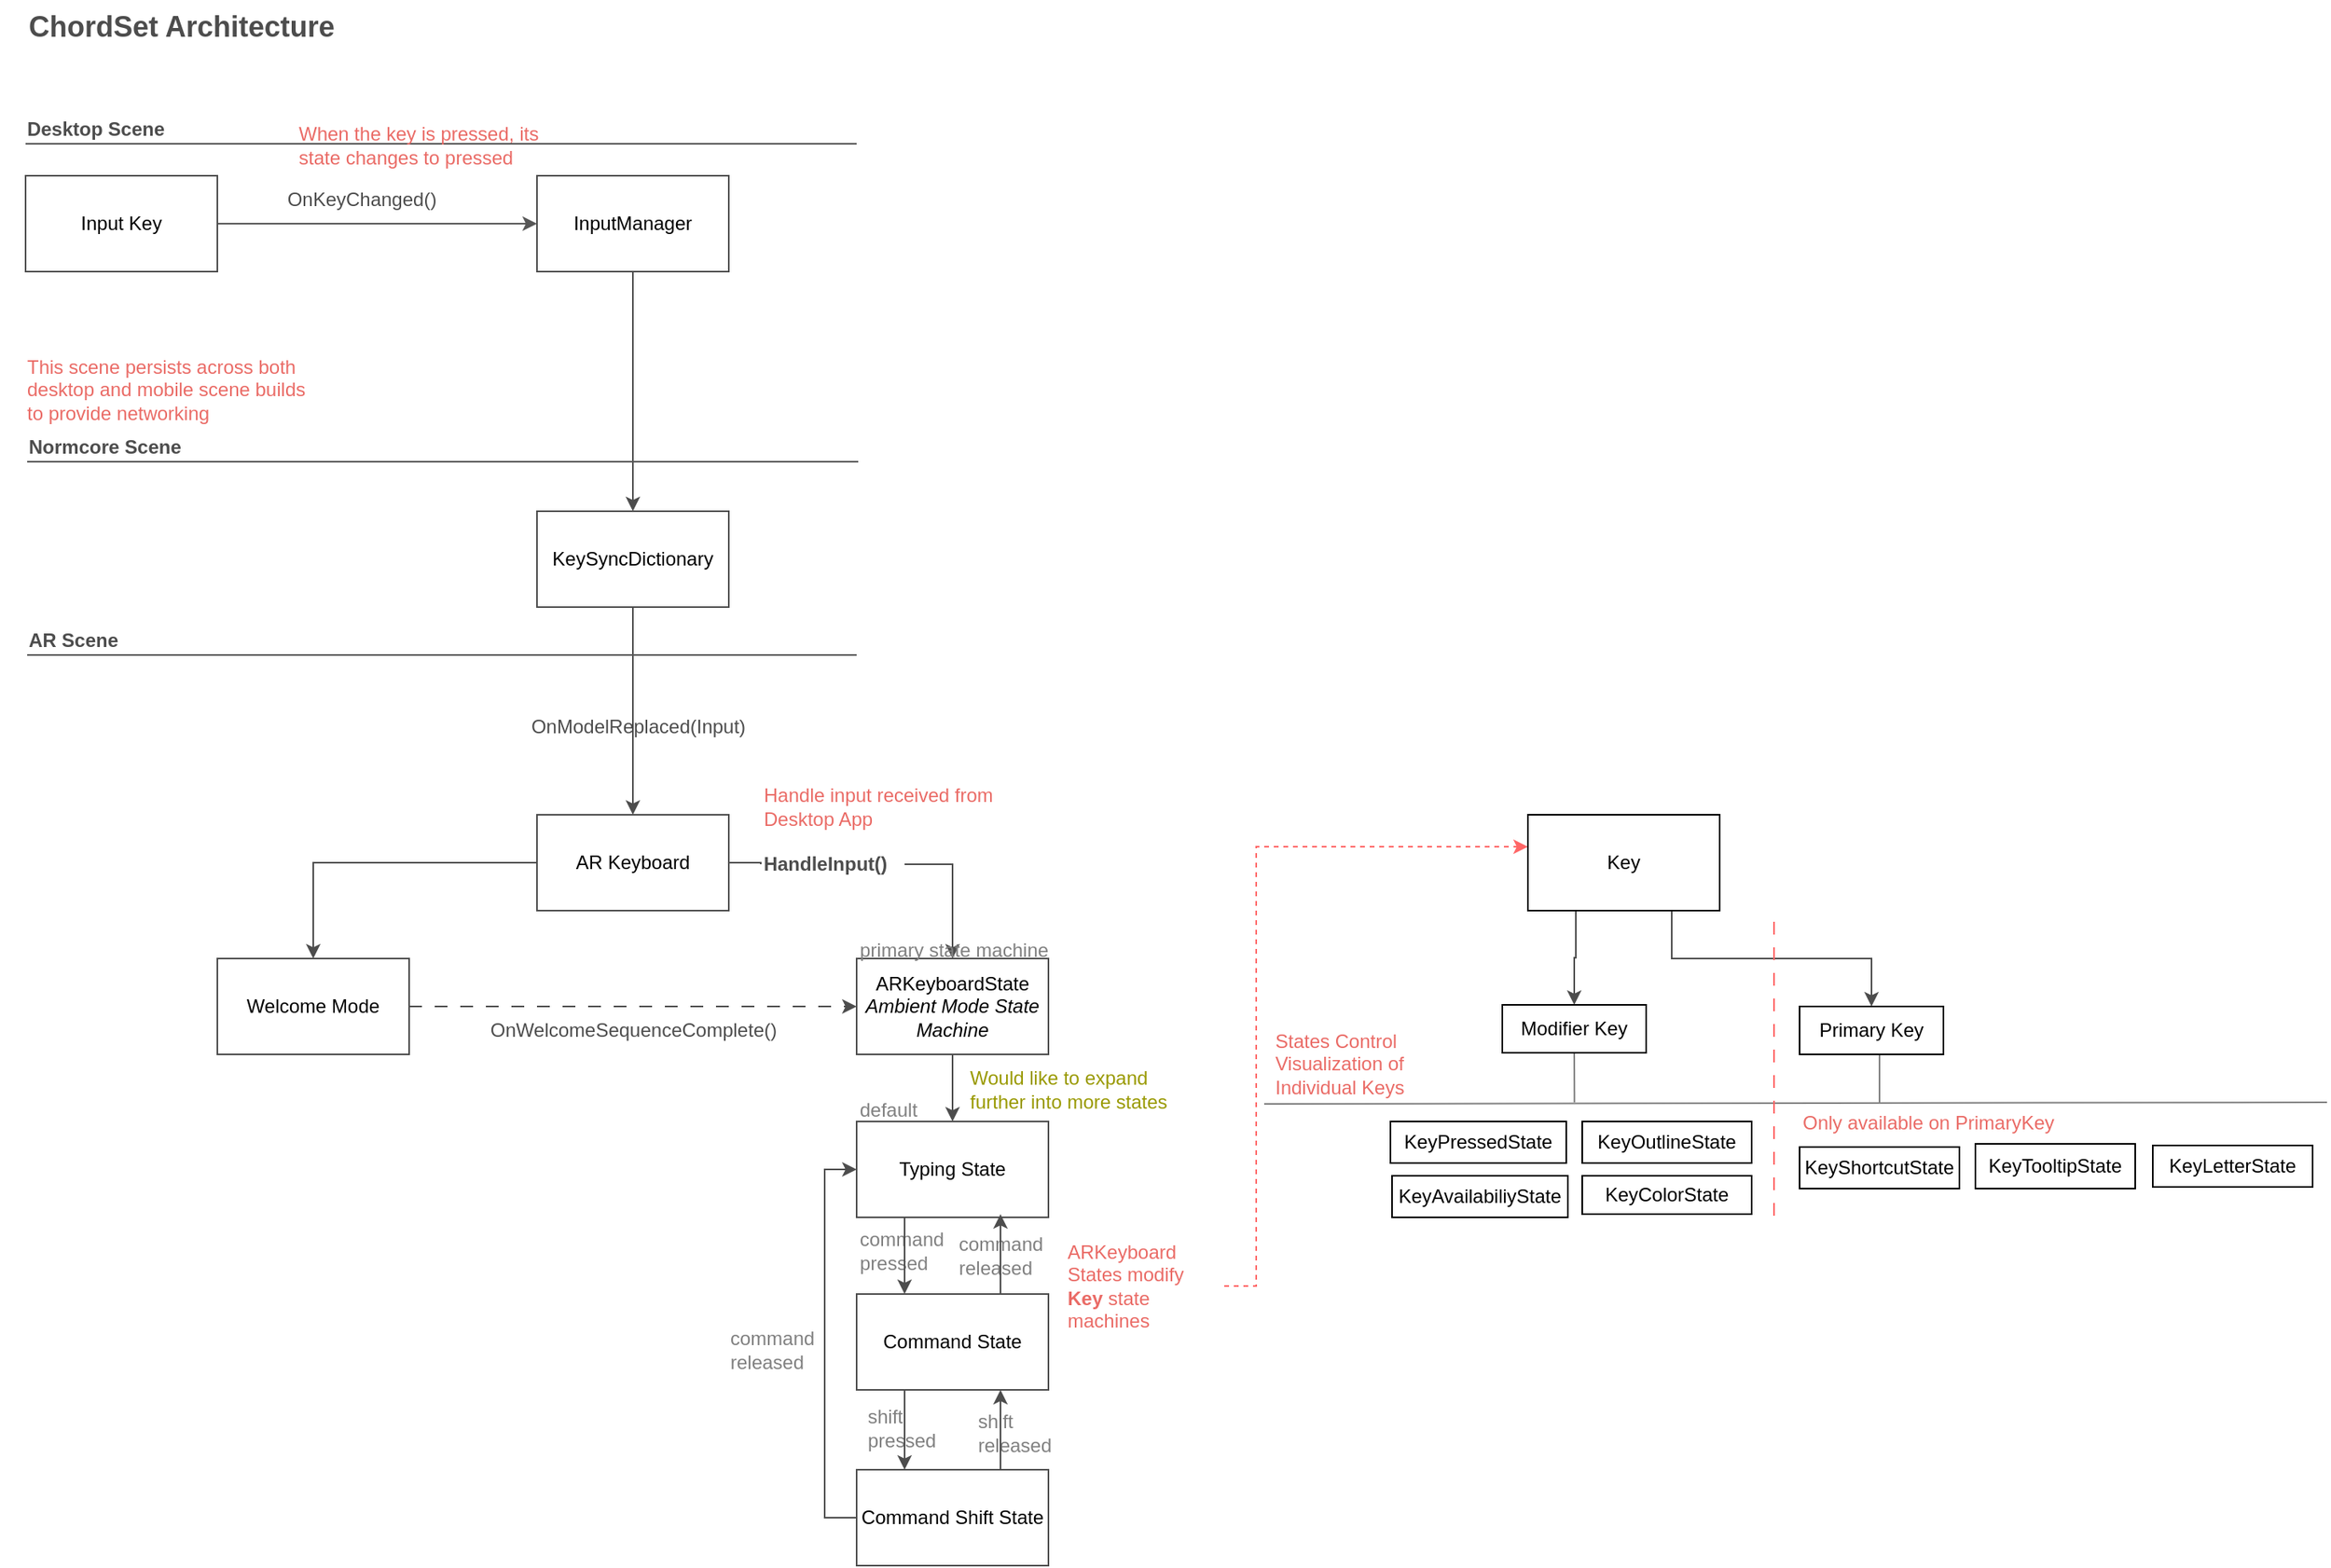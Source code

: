 <mxfile version="20.8.1" type="device"><diagram id="L2lUpTb5MCFzNWQH5ZVr" name="Page-1"><mxGraphModel dx="1191" dy="788" grid="1" gridSize="10" guides="1" tooltips="1" connect="1" arrows="1" fold="1" page="1" pageScale="1" pageWidth="1600" pageHeight="1200" math="0" shadow="0"><root><mxCell id="0"/><mxCell id="1" parent="0"/><mxCell id="rdx0MXEZDFCDCt4EpPsU-5" style="edgeStyle=orthogonalEdgeStyle;rounded=0;orthogonalLoop=1;jettySize=auto;html=1;exitX=1;exitY=0.5;exitDx=0;exitDy=0;strokeColor=#575757;fontColor=#4D4D4D;entryX=0;entryY=0.5;entryDx=0;entryDy=0;" edge="1" parent="1" source="rdx0MXEZDFCDCt4EpPsU-1" target="rdx0MXEZDFCDCt4EpPsU-7"><mxGeometry relative="1" as="geometry"><mxPoint x="510" y="410" as="targetPoint"/></mxGeometry></mxCell><mxCell id="rdx0MXEZDFCDCt4EpPsU-1" value="Input Key" style="rounded=0;whiteSpace=wrap;html=1;strokeColor=#4D4D4D;" vertex="1" parent="1"><mxGeometry x="240" y="380" width="120" height="60" as="geometry"/></mxCell><mxCell id="rdx0MXEZDFCDCt4EpPsU-2" value="&lt;b style=&quot;&quot;&gt;&lt;font color=&quot;#4d4d4d&quot; style=&quot;font-size: 18px;&quot;&gt;ChordSet Architecture&lt;/font&gt;&lt;/b&gt;" style="text;html=1;strokeColor=none;fillColor=none;align=left;verticalAlign=middle;whiteSpace=wrap;rounded=0;fontSize=24;" vertex="1" parent="1"><mxGeometry x="240" y="270" width="310" height="30" as="geometry"/></mxCell><mxCell id="rdx0MXEZDFCDCt4EpPsU-3" value="&lt;font color=&quot;#4d4d4d&quot;&gt;Desktop Scene&lt;/font&gt;" style="text;html=1;strokeColor=none;fillColor=none;align=center;verticalAlign=middle;whiteSpace=wrap;rounded=0;fontStyle=1" vertex="1" parent="1"><mxGeometry x="224" y="336" width="120" height="30" as="geometry"/></mxCell><mxCell id="rdx0MXEZDFCDCt4EpPsU-4" value="" style="endArrow=none;html=1;rounded=0;strokeColor=#575757;" edge="1" parent="1"><mxGeometry width="50" height="50" relative="1" as="geometry"><mxPoint x="240" y="360" as="sourcePoint"/><mxPoint x="760" y="360" as="targetPoint"/></mxGeometry></mxCell><mxCell id="rdx0MXEZDFCDCt4EpPsU-6" value="OnKeyChanged()" style="text;html=1;align=center;verticalAlign=middle;resizable=0;points=[];autosize=1;strokeColor=none;fillColor=none;fontColor=#4D4D4D;" vertex="1" parent="1"><mxGeometry x="390" y="380" width="120" height="30" as="geometry"/></mxCell><mxCell id="rdx0MXEZDFCDCt4EpPsU-18" style="edgeStyle=orthogonalEdgeStyle;rounded=0;orthogonalLoop=1;jettySize=auto;html=1;exitX=0.5;exitY=1;exitDx=0;exitDy=0;strokeColor=#4D4D4D;fontColor=#EA6B66;startArrow=none;startFill=0;endArrow=classic;endFill=1;entryX=0.5;entryY=0;entryDx=0;entryDy=0;" edge="1" parent="1" source="rdx0MXEZDFCDCt4EpPsU-7" target="rdx0MXEZDFCDCt4EpPsU-22"><mxGeometry relative="1" as="geometry"><mxPoint x="620" y="580" as="targetPoint"/></mxGeometry></mxCell><mxCell id="rdx0MXEZDFCDCt4EpPsU-7" value="InputManager" style="rounded=0;whiteSpace=wrap;html=1;strokeColor=#4D4D4D;" vertex="1" parent="1"><mxGeometry x="560" y="380" width="120" height="60" as="geometry"/></mxCell><mxCell id="rdx0MXEZDFCDCt4EpPsU-8" value="When the key is pressed, its state changes to pressed" style="text;html=1;strokeColor=none;fillColor=none;align=left;verticalAlign=middle;whiteSpace=wrap;rounded=0;fontColor=#EA6B66;" vertex="1" parent="1"><mxGeometry x="409" y="346" width="180" height="30" as="geometry"/></mxCell><mxCell id="rdx0MXEZDFCDCt4EpPsU-19" value="&lt;font color=&quot;#4d4d4d&quot;&gt;Normcore Scene&lt;/font&gt;" style="text;html=1;strokeColor=none;fillColor=none;align=left;verticalAlign=middle;whiteSpace=wrap;rounded=0;fontStyle=1" vertex="1" parent="1"><mxGeometry x="240" y="535" width="109" height="30" as="geometry"/></mxCell><mxCell id="rdx0MXEZDFCDCt4EpPsU-20" value="" style="endArrow=none;html=1;rounded=0;strokeColor=#575757;" edge="1" parent="1"><mxGeometry width="50" height="50" relative="1" as="geometry"><mxPoint x="241" y="559" as="sourcePoint"/><mxPoint x="761" y="559" as="targetPoint"/></mxGeometry></mxCell><mxCell id="rdx0MXEZDFCDCt4EpPsU-21" value="This scene persists across both desktop and mobile scene builds to provide networking" style="text;html=1;strokeColor=none;fillColor=none;align=left;verticalAlign=middle;whiteSpace=wrap;rounded=0;fontColor=#EA6B66;" vertex="1" parent="1"><mxGeometry x="239" y="499" width="180" height="30" as="geometry"/></mxCell><mxCell id="rdx0MXEZDFCDCt4EpPsU-27" style="edgeStyle=orthogonalEdgeStyle;rounded=0;orthogonalLoop=1;jettySize=auto;html=1;exitX=0.5;exitY=1;exitDx=0;exitDy=0;strokeColor=#4D4D4D;fontSize=18;fontColor=#4D4D4D;startArrow=none;startFill=0;endArrow=classic;endFill=1;entryX=0.5;entryY=0;entryDx=0;entryDy=0;" edge="1" parent="1" source="rdx0MXEZDFCDCt4EpPsU-22" target="rdx0MXEZDFCDCt4EpPsU-29"><mxGeometry relative="1" as="geometry"><mxPoint x="620.0" y="790" as="targetPoint"/></mxGeometry></mxCell><mxCell id="rdx0MXEZDFCDCt4EpPsU-22" value="KeySyncDictionary" style="rounded=0;whiteSpace=wrap;html=1;strokeColor=#4D4D4D;" vertex="1" parent="1"><mxGeometry x="560" y="590" width="120" height="60" as="geometry"/></mxCell><mxCell id="rdx0MXEZDFCDCt4EpPsU-24" value="" style="endArrow=none;html=1;rounded=0;strokeColor=#575757;" edge="1" parent="1"><mxGeometry width="50" height="50" relative="1" as="geometry"><mxPoint x="241.0" y="680" as="sourcePoint"/><mxPoint x="760" y="680" as="targetPoint"/></mxGeometry></mxCell><mxCell id="rdx0MXEZDFCDCt4EpPsU-25" value="&lt;font color=&quot;#4d4d4d&quot;&gt;AR Scene&lt;/font&gt;" style="text;html=1;strokeColor=none;fillColor=none;align=left;verticalAlign=middle;whiteSpace=wrap;rounded=0;fontStyle=1" vertex="1" parent="1"><mxGeometry x="240" y="656" width="109" height="30" as="geometry"/></mxCell><mxCell id="rdx0MXEZDFCDCt4EpPsU-28" value="OnModelReplaced(Input)" style="text;html=1;align=center;verticalAlign=middle;resizable=0;points=[];autosize=1;strokeColor=none;fillColor=none;fontColor=#4D4D4D;rotation=0;" vertex="1" parent="1"><mxGeometry x="543" y="710" width="160" height="30" as="geometry"/></mxCell><mxCell id="rdx0MXEZDFCDCt4EpPsU-32" style="edgeStyle=orthogonalEdgeStyle;rounded=0;orthogonalLoop=1;jettySize=auto;html=1;exitX=0;exitY=0.5;exitDx=0;exitDy=0;strokeColor=#4D4D4D;fontSize=18;fontColor=#4D4D4D;startArrow=none;startFill=0;endArrow=classic;endFill=1;" edge="1" parent="1" source="rdx0MXEZDFCDCt4EpPsU-29" target="rdx0MXEZDFCDCt4EpPsU-30"><mxGeometry relative="1" as="geometry"/></mxCell><mxCell id="rdx0MXEZDFCDCt4EpPsU-37" style="edgeStyle=orthogonalEdgeStyle;rounded=0;orthogonalLoop=1;jettySize=auto;html=1;exitX=1;exitY=0.5;exitDx=0;exitDy=0;strokeColor=#4D4D4D;fontSize=18;fontColor=#4D4D4D;startArrow=none;startFill=0;endArrow=classic;endFill=1;" edge="1" parent="1" source="rdx0MXEZDFCDCt4EpPsU-41" target="rdx0MXEZDFCDCt4EpPsU-38"><mxGeometry relative="1" as="geometry"><mxPoint x="820" y="860" as="targetPoint"/></mxGeometry></mxCell><mxCell id="rdx0MXEZDFCDCt4EpPsU-29" value="AR Keyboard" style="rounded=0;whiteSpace=wrap;html=1;strokeColor=#4D4D4D;" vertex="1" parent="1"><mxGeometry x="560" y="780" width="120" height="60" as="geometry"/></mxCell><mxCell id="rdx0MXEZDFCDCt4EpPsU-34" style="edgeStyle=orthogonalEdgeStyle;rounded=0;orthogonalLoop=1;jettySize=auto;html=1;exitX=1;exitY=0.5;exitDx=0;exitDy=0;strokeColor=#4D4D4D;fontSize=18;fontColor=#4D4D4D;startArrow=none;startFill=0;endArrow=classic;endFill=1;dashed=1;dashPattern=8 8;entryX=0;entryY=0.5;entryDx=0;entryDy=0;" edge="1" parent="1" source="rdx0MXEZDFCDCt4EpPsU-30" target="rdx0MXEZDFCDCt4EpPsU-38"><mxGeometry relative="1" as="geometry"><mxPoint x="740" y="900" as="targetPoint"/></mxGeometry></mxCell><mxCell id="rdx0MXEZDFCDCt4EpPsU-30" value="Welcome Mode" style="rounded=0;whiteSpace=wrap;html=1;strokeColor=#4D4D4D;" vertex="1" parent="1"><mxGeometry x="360" y="870" width="120" height="60" as="geometry"/></mxCell><mxCell id="rdx0MXEZDFCDCt4EpPsU-35" value="OnWelcomeSequenceComplete()" style="text;html=1;align=center;verticalAlign=middle;resizable=0;points=[];autosize=1;strokeColor=none;fillColor=none;fontColor=#4D4D4D;rotation=0;" vertex="1" parent="1"><mxGeometry x="520" y="900" width="200" height="30" as="geometry"/></mxCell><mxCell id="rdx0MXEZDFCDCt4EpPsU-43" value="" style="edgeStyle=orthogonalEdgeStyle;rounded=0;orthogonalLoop=1;jettySize=auto;html=1;exitX=1;exitY=0.5;exitDx=0;exitDy=0;strokeColor=#4D4D4D;fontSize=18;fontColor=#4D4D4D;startArrow=none;startFill=0;endArrow=none;endFill=1;" edge="1" parent="1" source="rdx0MXEZDFCDCt4EpPsU-29" target="rdx0MXEZDFCDCt4EpPsU-41"><mxGeometry relative="1" as="geometry"><mxPoint x="810.0" y="870" as="targetPoint"/><mxPoint x="680.0" y="810" as="sourcePoint"/></mxGeometry></mxCell><mxCell id="rdx0MXEZDFCDCt4EpPsU-41" value="&lt;b&gt;HandleInput()&lt;/b&gt;" style="text;html=1;align=center;verticalAlign=middle;resizable=0;points=[];autosize=1;strokeColor=none;fillColor=none;fontColor=#4D4D4D;rotation=0;" vertex="1" parent="1"><mxGeometry x="690" y="796" width="100" height="30" as="geometry"/></mxCell><mxCell id="rdx0MXEZDFCDCt4EpPsU-45" value="Handle input received from Desktop App" style="text;html=1;strokeColor=none;fillColor=none;align=left;verticalAlign=middle;whiteSpace=wrap;rounded=0;fontColor=#EA6B66;" vertex="1" parent="1"><mxGeometry x="700" y="760" width="180" height="30" as="geometry"/></mxCell><mxCell id="rdx0MXEZDFCDCt4EpPsU-49" value="" style="group" vertex="1" connectable="0" parent="1"><mxGeometry x="760" y="960" width="120" height="72" as="geometry"/></mxCell><mxCell id="rdx0MXEZDFCDCt4EpPsU-46" value="Typing State" style="rounded=0;whiteSpace=wrap;html=1;strokeColor=#4D4D4D;fontStyle=0" vertex="1" parent="rdx0MXEZDFCDCt4EpPsU-49"><mxGeometry y="12" width="120" height="60" as="geometry"/></mxCell><mxCell id="rdx0MXEZDFCDCt4EpPsU-47" value="&lt;font color=&quot;#808080&quot;&gt;default&amp;nbsp;&lt;/font&gt;" style="text;html=1;strokeColor=none;fillColor=none;align=left;verticalAlign=middle;whiteSpace=wrap;rounded=0;fontColor=#B3B3B3;" vertex="1" parent="rdx0MXEZDFCDCt4EpPsU-49"><mxGeometry width="60" height="10" as="geometry"/></mxCell><mxCell id="rdx0MXEZDFCDCt4EpPsU-51" value="" style="group" vertex="1" connectable="0" parent="1"><mxGeometry x="760" y="860" width="130" height="70" as="geometry"/></mxCell><mxCell id="rdx0MXEZDFCDCt4EpPsU-38" value="&lt;span style=&quot;font-style: normal;&quot;&gt;ARKeyboardState&lt;br&gt;&lt;/span&gt;Ambient Mode State Machine" style="rounded=0;whiteSpace=wrap;html=1;strokeColor=#4D4D4D;fontStyle=2" vertex="1" parent="rdx0MXEZDFCDCt4EpPsU-51"><mxGeometry y="10" width="120" height="60" as="geometry"/></mxCell><mxCell id="rdx0MXEZDFCDCt4EpPsU-50" value="&lt;font color=&quot;#808080&quot;&gt;primary state machine&lt;/font&gt;" style="text;html=1;strokeColor=none;fillColor=none;align=left;verticalAlign=middle;whiteSpace=wrap;rounded=0;fontColor=#B3B3B3;" vertex="1" parent="rdx0MXEZDFCDCt4EpPsU-51"><mxGeometry width="130" height="10" as="geometry"/></mxCell><mxCell id="rdx0MXEZDFCDCt4EpPsU-70" value="&lt;font color=&quot;#808080&quot;&gt;shift&lt;br&gt;pressed&lt;br&gt;&lt;/font&gt;" style="text;html=1;strokeColor=none;fillColor=none;align=left;verticalAlign=middle;whiteSpace=wrap;rounded=0;fontColor=#B3B3B3;" vertex="1" parent="1"><mxGeometry x="765" y="1164" width="60" as="geometry"/></mxCell><mxCell id="rdx0MXEZDFCDCt4EpPsU-71" value="&lt;font color=&quot;#808080&quot;&gt;shift&lt;br&gt;released&lt;br&gt;&lt;/font&gt;" style="text;html=1;strokeColor=none;fillColor=none;align=left;verticalAlign=middle;whiteSpace=wrap;rounded=0;fontColor=#B3B3B3;" vertex="1" parent="1"><mxGeometry x="834" y="1167" width="60" as="geometry"/></mxCell><mxCell id="rdx0MXEZDFCDCt4EpPsU-101" style="edgeStyle=orthogonalEdgeStyle;rounded=0;orthogonalLoop=1;jettySize=auto;html=1;exitX=0.75;exitY=0;exitDx=0;exitDy=0;entryX=0.75;entryY=1;entryDx=0;entryDy=0;strokeColor=#4D4D4D;fontSize=18;fontColor=#999999;startArrow=none;startFill=0;endArrow=classic;endFill=1;" edge="1" parent="1" source="rdx0MXEZDFCDCt4EpPsU-84" target="rdx0MXEZDFCDCt4EpPsU-96"><mxGeometry relative="1" as="geometry"/></mxCell><mxCell id="rdx0MXEZDFCDCt4EpPsU-106" style="edgeStyle=orthogonalEdgeStyle;rounded=0;orthogonalLoop=1;jettySize=auto;html=1;exitX=0;exitY=0.5;exitDx=0;exitDy=0;entryX=0;entryY=0.5;entryDx=0;entryDy=0;strokeColor=#4D4D4D;fontSize=18;fontColor=#999999;startArrow=none;startFill=0;endArrow=classic;endFill=1;" edge="1" parent="1" source="rdx0MXEZDFCDCt4EpPsU-84" target="rdx0MXEZDFCDCt4EpPsU-46"><mxGeometry relative="1" as="geometry"/></mxCell><mxCell id="rdx0MXEZDFCDCt4EpPsU-84" value="Command Shift State" style="rounded=0;whiteSpace=wrap;html=1;strokeColor=#4D4D4D;" vertex="1" parent="1"><mxGeometry x="760" y="1190" width="120" height="60" as="geometry"/></mxCell><mxCell id="rdx0MXEZDFCDCt4EpPsU-90" value="&lt;font color=&quot;#808080&quot;&gt;command released&lt;/font&gt;" style="text;html=1;strokeColor=none;fillColor=none;align=left;verticalAlign=middle;whiteSpace=wrap;rounded=0;fontColor=#B3B3B3;" vertex="1" parent="1"><mxGeometry x="822" y="1056" width="60" as="geometry"/></mxCell><mxCell id="rdx0MXEZDFCDCt4EpPsU-92" value="&lt;font color=&quot;#808080&quot;&gt;command pressed&lt;/font&gt;" style="text;html=1;strokeColor=none;fillColor=none;align=left;verticalAlign=middle;whiteSpace=wrap;rounded=0;fontColor=#B3B3B3;" vertex="1" parent="1"><mxGeometry x="760" y="1053" width="60" as="geometry"/></mxCell><mxCell id="rdx0MXEZDFCDCt4EpPsU-95" style="edgeStyle=orthogonalEdgeStyle;rounded=0;orthogonalLoop=1;jettySize=auto;html=1;exitX=0.5;exitY=1;exitDx=0;exitDy=0;strokeColor=#4D4D4D;fontSize=18;fontColor=#999999;startArrow=none;startFill=0;endArrow=classic;endFill=1;" edge="1" parent="1" source="rdx0MXEZDFCDCt4EpPsU-38" target="rdx0MXEZDFCDCt4EpPsU-46"><mxGeometry relative="1" as="geometry"/></mxCell><mxCell id="rdx0MXEZDFCDCt4EpPsU-98" style="edgeStyle=orthogonalEdgeStyle;rounded=0;orthogonalLoop=1;jettySize=auto;html=1;exitX=0.75;exitY=0;exitDx=0;exitDy=0;strokeColor=#4D4D4D;fontSize=18;fontColor=#999999;startArrow=none;startFill=0;endArrow=classic;endFill=1;" edge="1" parent="1" source="rdx0MXEZDFCDCt4EpPsU-96"><mxGeometry relative="1" as="geometry"><mxPoint x="850" y="1030" as="targetPoint"/></mxGeometry></mxCell><mxCell id="rdx0MXEZDFCDCt4EpPsU-100" style="edgeStyle=orthogonalEdgeStyle;rounded=0;orthogonalLoop=1;jettySize=auto;html=1;exitX=0.25;exitY=1;exitDx=0;exitDy=0;entryX=0.25;entryY=0;entryDx=0;entryDy=0;strokeColor=#4D4D4D;fontSize=18;fontColor=#999999;startArrow=none;startFill=0;endArrow=classic;endFill=1;" edge="1" parent="1" source="rdx0MXEZDFCDCt4EpPsU-96" target="rdx0MXEZDFCDCt4EpPsU-84"><mxGeometry relative="1" as="geometry"/></mxCell><mxCell id="rdx0MXEZDFCDCt4EpPsU-96" value="Command State" style="rounded=0;whiteSpace=wrap;html=1;strokeColor=#4D4D4D;" vertex="1" parent="1"><mxGeometry x="760" y="1080" width="120" height="60" as="geometry"/></mxCell><mxCell id="rdx0MXEZDFCDCt4EpPsU-97" style="edgeStyle=orthogonalEdgeStyle;rounded=0;orthogonalLoop=1;jettySize=auto;html=1;exitX=0.25;exitY=1;exitDx=0;exitDy=0;entryX=0.25;entryY=0;entryDx=0;entryDy=0;strokeColor=#4D4D4D;fontSize=18;fontColor=#999999;startArrow=none;startFill=0;endArrow=classic;endFill=1;" edge="1" parent="1" source="rdx0MXEZDFCDCt4EpPsU-46" target="rdx0MXEZDFCDCt4EpPsU-96"><mxGeometry relative="1" as="geometry"/></mxCell><mxCell id="rdx0MXEZDFCDCt4EpPsU-103" value="&lt;font color=&quot;#808080&quot;&gt;command released&lt;/font&gt;" style="text;html=1;strokeColor=none;fillColor=none;align=left;verticalAlign=middle;whiteSpace=wrap;rounded=0;fontColor=#B3B3B3;" vertex="1" parent="1"><mxGeometry x="679" y="1115" width="60" as="geometry"/></mxCell><mxCell id="rdx0MXEZDFCDCt4EpPsU-108" value="&lt;font&gt;Would like to expand further into more states&lt;/font&gt;" style="text;html=1;strokeColor=none;fillColor=none;align=left;verticalAlign=middle;whiteSpace=wrap;rounded=0;fontColor=#999900;" vertex="1" parent="1"><mxGeometry x="829" y="937" width="149" height="30" as="geometry"/></mxCell><mxCell id="rdx0MXEZDFCDCt4EpPsU-115" style="edgeStyle=orthogonalEdgeStyle;rounded=0;orthogonalLoop=1;jettySize=auto;html=1;strokeColor=#FF6666;fontSize=18;fontColor=#FF3333;startArrow=none;startFill=0;endArrow=classic;endFill=1;exitX=1;exitY=0.5;exitDx=0;exitDy=0;dashed=1;" edge="1" parent="1" source="rdx0MXEZDFCDCt4EpPsU-113" target="rdx0MXEZDFCDCt4EpPsU-120"><mxGeometry relative="1" as="geometry"><mxPoint x="1140" y="790" as="targetPoint"/><mxPoint x="1000" y="1075" as="sourcePoint"/><Array as="points"><mxPoint x="1010" y="1075"/><mxPoint x="1010" y="800"/></Array></mxGeometry></mxCell><mxCell id="rdx0MXEZDFCDCt4EpPsU-113" value="ARKeyboard States modify &lt;b&gt;Key &lt;/b&gt;state machines" style="text;html=1;strokeColor=none;fillColor=none;align=left;verticalAlign=middle;whiteSpace=wrap;rounded=0;fontColor=#EA6B66;" vertex="1" parent="1"><mxGeometry x="890" y="1060" width="100" height="30" as="geometry"/></mxCell><mxCell id="rdx0MXEZDFCDCt4EpPsU-125" style="edgeStyle=orthogonalEdgeStyle;rounded=0;orthogonalLoop=1;jettySize=auto;html=1;exitX=0.25;exitY=1;exitDx=0;exitDy=0;strokeColor=#4D4D4D;fontSize=10;fontColor=#FF3333;startArrow=none;startFill=0;endArrow=classic;endFill=1;" edge="1" parent="1" source="rdx0MXEZDFCDCt4EpPsU-120" target="rdx0MXEZDFCDCt4EpPsU-121"><mxGeometry relative="1" as="geometry"/></mxCell><mxCell id="rdx0MXEZDFCDCt4EpPsU-126" style="edgeStyle=orthogonalEdgeStyle;rounded=0;orthogonalLoop=1;jettySize=auto;html=1;exitX=0.75;exitY=1;exitDx=0;exitDy=0;strokeColor=#4D4D4D;fontSize=10;fontColor=#FF3333;startArrow=none;startFill=0;endArrow=classic;endFill=1;" edge="1" parent="1" source="rdx0MXEZDFCDCt4EpPsU-120" target="rdx0MXEZDFCDCt4EpPsU-122"><mxGeometry relative="1" as="geometry"/></mxCell><mxCell id="rdx0MXEZDFCDCt4EpPsU-120" value="Key" style="rounded=0;whiteSpace=wrap;html=1;" vertex="1" parent="1"><mxGeometry x="1180" y="780" width="120" height="60" as="geometry"/></mxCell><mxCell id="rdx0MXEZDFCDCt4EpPsU-141" style="edgeStyle=orthogonalEdgeStyle;rounded=0;orthogonalLoop=1;jettySize=auto;html=1;exitX=0.5;exitY=1;exitDx=0;exitDy=0;strokeColor=#808080;strokeWidth=1;fontSize=10;fontColor=#FF3333;startArrow=none;startFill=0;endArrow=none;endFill=0;" edge="1" parent="1" source="rdx0MXEZDFCDCt4EpPsU-121"><mxGeometry relative="1" as="geometry"><mxPoint x="1209.143" y="960" as="targetPoint"/></mxGeometry></mxCell><mxCell id="rdx0MXEZDFCDCt4EpPsU-121" value="Modifier Key" style="rounded=0;whiteSpace=wrap;html=1;" vertex="1" parent="1"><mxGeometry x="1164" y="899" width="90" height="30" as="geometry"/></mxCell><mxCell id="rdx0MXEZDFCDCt4EpPsU-142" style="edgeStyle=orthogonalEdgeStyle;rounded=0;orthogonalLoop=1;jettySize=auto;html=1;exitX=0.5;exitY=1;exitDx=0;exitDy=0;strokeColor=#808080;strokeWidth=1;fontSize=10;fontColor=#FF3333;startArrow=none;startFill=0;endArrow=none;endFill=0;" edge="1" parent="1"><mxGeometry relative="1" as="geometry"><mxPoint x="1408" y="930" as="sourcePoint"/><mxPoint x="1400" y="960" as="targetPoint"/><Array as="points"><mxPoint x="1400" y="930"/></Array></mxGeometry></mxCell><mxCell id="rdx0MXEZDFCDCt4EpPsU-122" value="Primary Key" style="rounded=0;whiteSpace=wrap;html=1;" vertex="1" parent="1"><mxGeometry x="1350" y="900" width="90" height="30" as="geometry"/></mxCell><mxCell id="rdx0MXEZDFCDCt4EpPsU-128" value="States Control Visualization of Individual Keys" style="text;html=1;strokeColor=none;fillColor=none;align=left;verticalAlign=middle;whiteSpace=wrap;rounded=0;fontColor=#EA6B66;" vertex="1" parent="1"><mxGeometry x="1020" y="921" width="100" height="30" as="geometry"/></mxCell><mxCell id="rdx0MXEZDFCDCt4EpPsU-129" value="KeyColorState" style="rounded=0;whiteSpace=wrap;html=1;" vertex="1" parent="1"><mxGeometry x="1214" y="1006" width="106" height="24" as="geometry"/></mxCell><mxCell id="rdx0MXEZDFCDCt4EpPsU-130" value="KeyAvailabiliyState" style="rounded=0;whiteSpace=wrap;html=1;" vertex="1" parent="1"><mxGeometry x="1095" y="1006" width="110" height="26" as="geometry"/></mxCell><mxCell id="rdx0MXEZDFCDCt4EpPsU-131" value="KeyOutlineState" style="rounded=0;whiteSpace=wrap;html=1;" vertex="1" parent="1"><mxGeometry x="1214" y="972" width="106" height="26" as="geometry"/></mxCell><mxCell id="rdx0MXEZDFCDCt4EpPsU-132" value="KeyPressedState" style="rounded=0;whiteSpace=wrap;html=1;" vertex="1" parent="1"><mxGeometry x="1094" y="972" width="110" height="26" as="geometry"/></mxCell><mxCell id="rdx0MXEZDFCDCt4EpPsU-134" value="KeyShortcutState" style="rounded=0;whiteSpace=wrap;html=1;" vertex="1" parent="1"><mxGeometry x="1350" y="988" width="100" height="26" as="geometry"/></mxCell><mxCell id="rdx0MXEZDFCDCt4EpPsU-135" value="" style="endArrow=none;html=1;rounded=0;strokeColor=#808080;fontSize=10;fontColor=#FF3333;" edge="1" parent="1"><mxGeometry width="50" height="50" relative="1" as="geometry"><mxPoint x="1015" y="961" as="sourcePoint"/><mxPoint x="1680" y="960" as="targetPoint"/></mxGeometry></mxCell><mxCell id="rdx0MXEZDFCDCt4EpPsU-136" value="" style="endArrow=none;html=1;rounded=0;strokeColor=#FF6666;fontSize=10;fontColor=#FF3333;dashed=1;dashPattern=8 8;" edge="1" parent="1"><mxGeometry width="50" height="50" relative="1" as="geometry"><mxPoint x="1334" y="1031" as="sourcePoint"/><mxPoint x="1334" y="840" as="targetPoint"/></mxGeometry></mxCell><mxCell id="rdx0MXEZDFCDCt4EpPsU-137" value="KeyTooltipState" style="rounded=0;whiteSpace=wrap;html=1;" vertex="1" parent="1"><mxGeometry x="1460" y="986" width="100" height="28" as="geometry"/></mxCell><mxCell id="rdx0MXEZDFCDCt4EpPsU-138" value="KeyLetterState" style="rounded=0;whiteSpace=wrap;html=1;" vertex="1" parent="1"><mxGeometry x="1571" y="987" width="100" height="26" as="geometry"/></mxCell><mxCell id="rdx0MXEZDFCDCt4EpPsU-140" value="Only available on PrimaryKey" style="text;html=1;strokeColor=none;fillColor=none;align=left;verticalAlign=middle;whiteSpace=wrap;rounded=0;fontColor=#EA6B66;" vertex="1" parent="1"><mxGeometry x="1350" y="958" width="170" height="30" as="geometry"/></mxCell></root></mxGraphModel></diagram></mxfile>